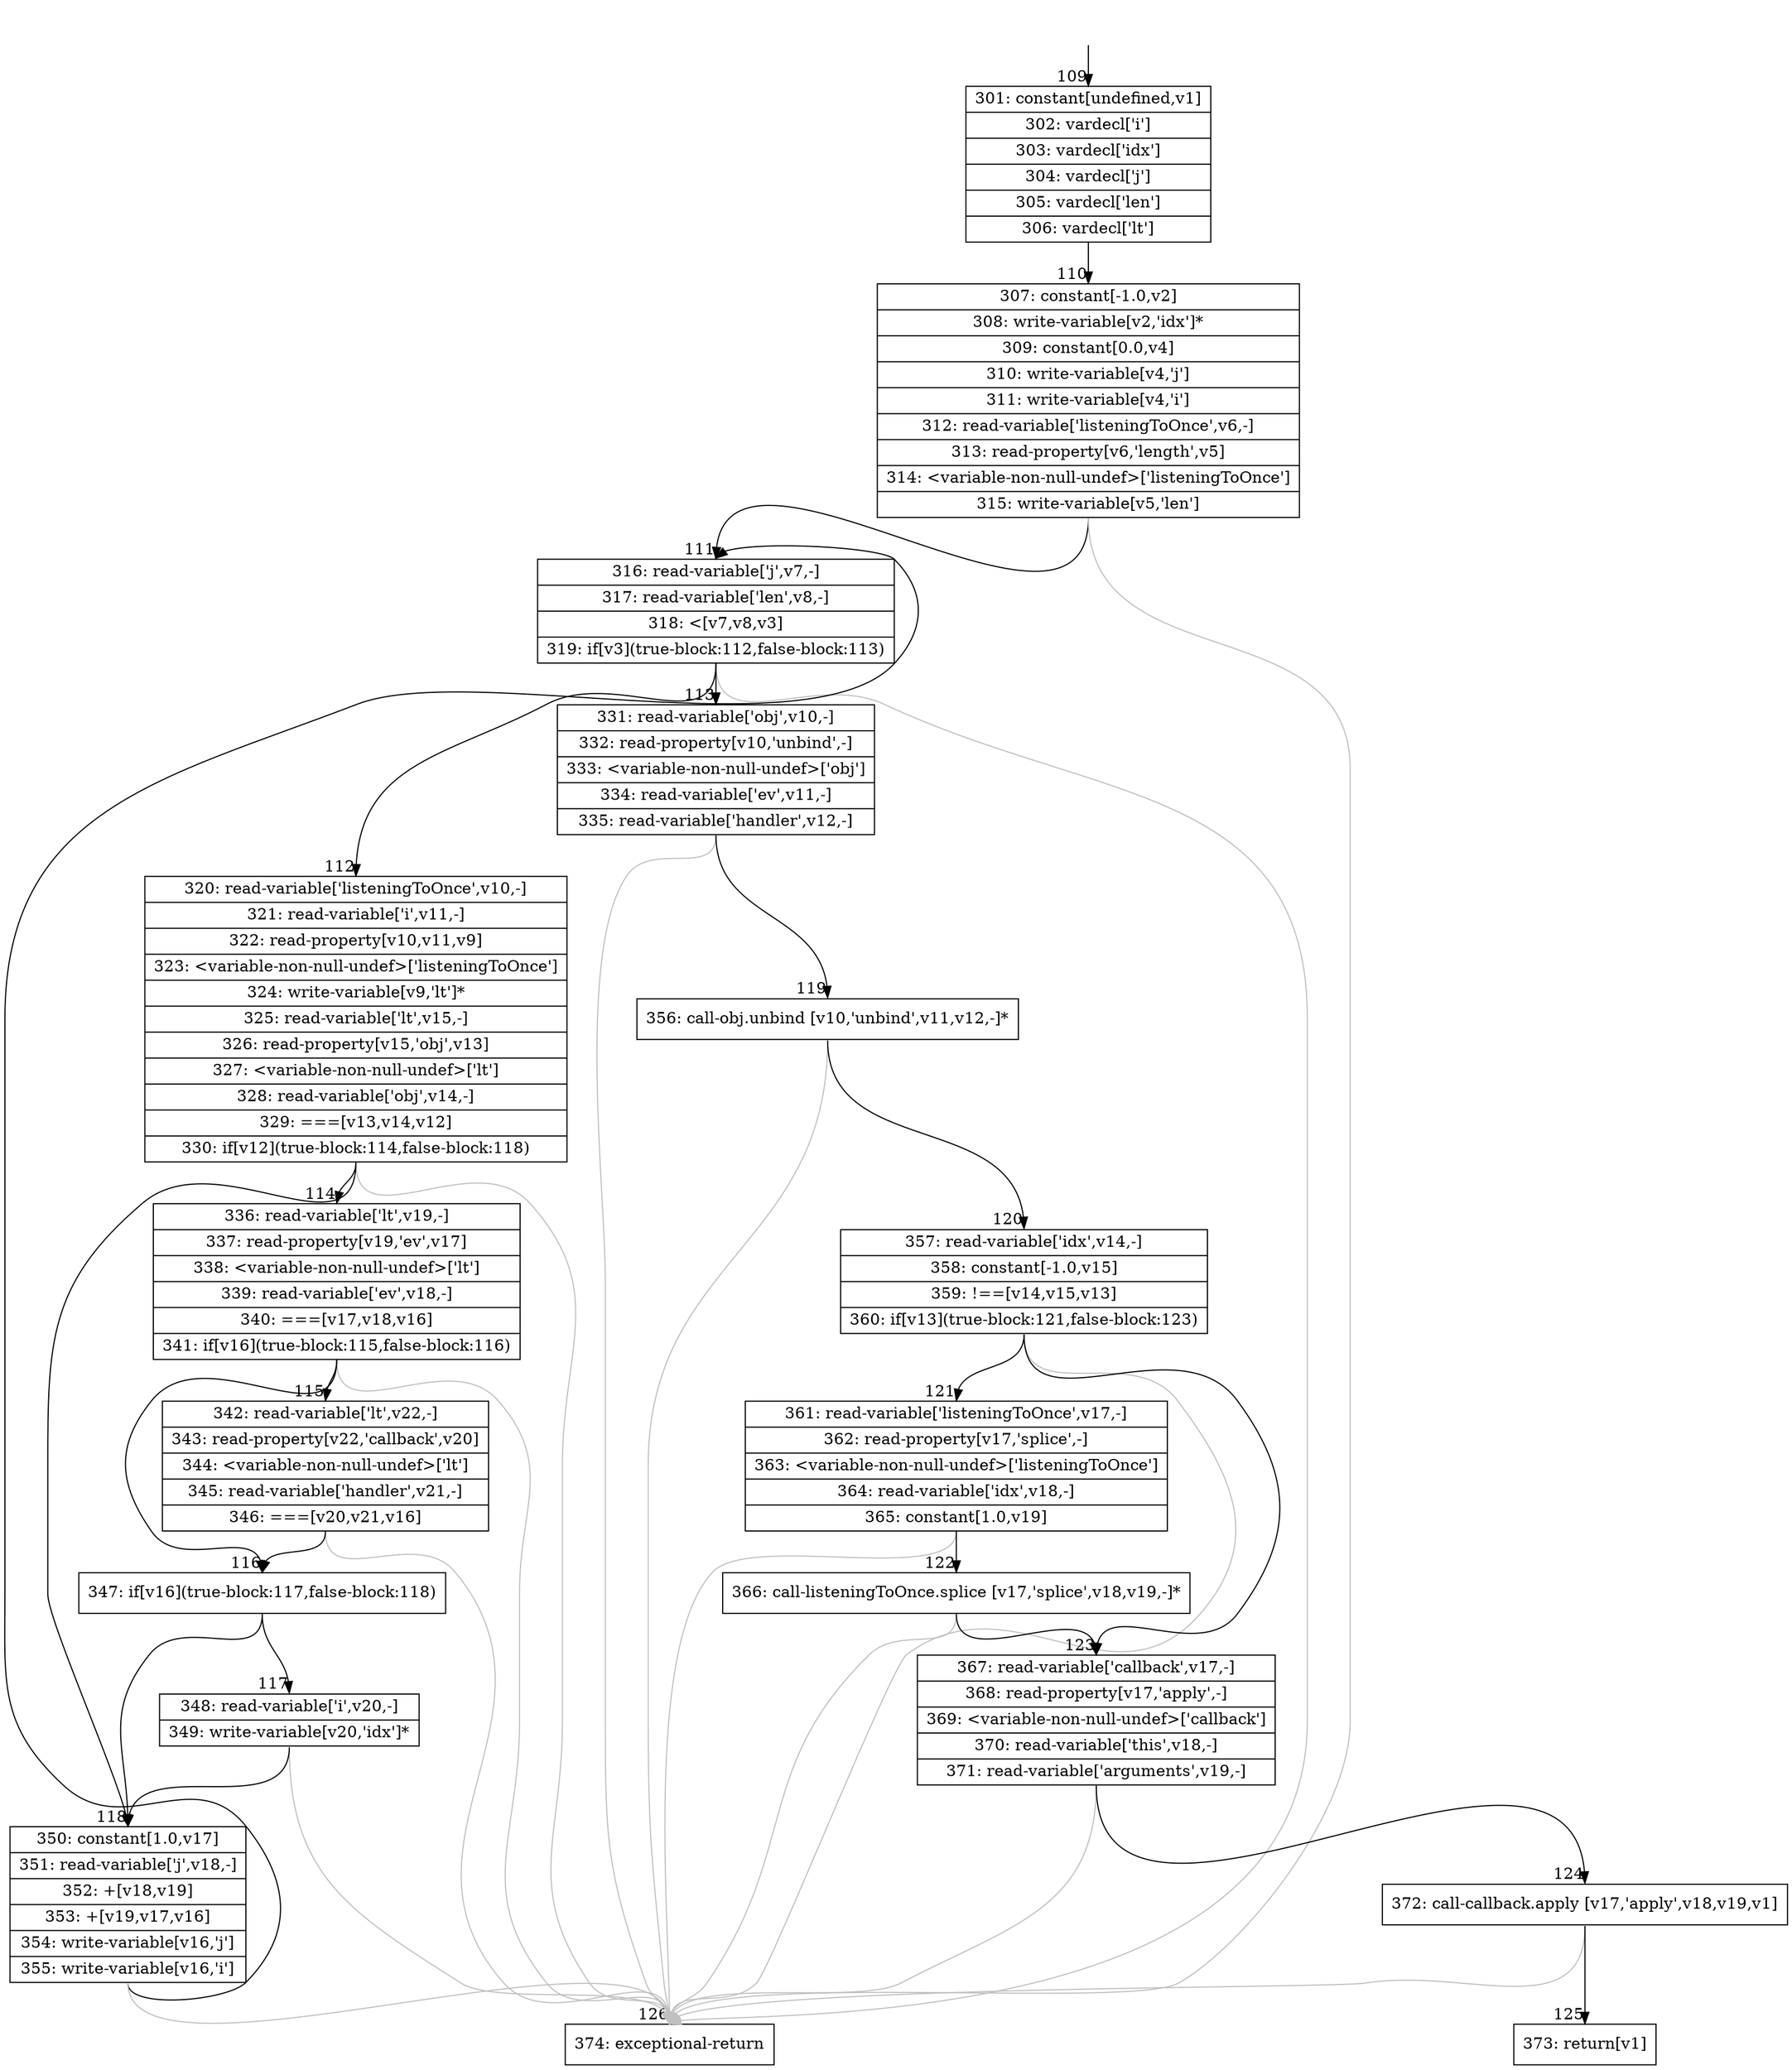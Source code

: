 digraph {
rankdir="TD"
BB_entry13[shape=none,label=""];
BB_entry13 -> BB109 [tailport=s, headport=n, headlabel="    109"]
BB109 [shape=record label="{301: constant[undefined,v1]|302: vardecl['i']|303: vardecl['idx']|304: vardecl['j']|305: vardecl['len']|306: vardecl['lt']}" ] 
BB109 -> BB110 [tailport=s, headport=n, headlabel="      110"]
BB110 [shape=record label="{307: constant[-1.0,v2]|308: write-variable[v2,'idx']*|309: constant[0.0,v4]|310: write-variable[v4,'j']|311: write-variable[v4,'i']|312: read-variable['listeningToOnce',v6,-]|313: read-property[v6,'length',v5]|314: \<variable-non-null-undef\>['listeningToOnce']|315: write-variable[v5,'len']}" ] 
BB110 -> BB111 [tailport=s, headport=n, headlabel="      111"]
BB110 -> BB126 [tailport=s, headport=n, color=gray, headlabel="      126"]
BB111 [shape=record label="{316: read-variable['j',v7,-]|317: read-variable['len',v8,-]|318: \<[v7,v8,v3]|319: if[v3](true-block:112,false-block:113)}" ] 
BB111 -> BB112 [tailport=s, headport=n, headlabel="      112"]
BB111 -> BB113 [tailport=s, headport=n, headlabel="      113"]
BB111 -> BB126 [tailport=s, headport=n, color=gray]
BB112 [shape=record label="{320: read-variable['listeningToOnce',v10,-]|321: read-variable['i',v11,-]|322: read-property[v10,v11,v9]|323: \<variable-non-null-undef\>['listeningToOnce']|324: write-variable[v9,'lt']*|325: read-variable['lt',v15,-]|326: read-property[v15,'obj',v13]|327: \<variable-non-null-undef\>['lt']|328: read-variable['obj',v14,-]|329: ===[v13,v14,v12]|330: if[v12](true-block:114,false-block:118)}" ] 
BB112 -> BB114 [tailport=s, headport=n, headlabel="      114"]
BB112 -> BB118 [tailport=s, headport=n, headlabel="      118"]
BB112 -> BB126 [tailport=s, headport=n, color=gray]
BB113 [shape=record label="{331: read-variable['obj',v10,-]|332: read-property[v10,'unbind',-]|333: \<variable-non-null-undef\>['obj']|334: read-variable['ev',v11,-]|335: read-variable['handler',v12,-]}" ] 
BB113 -> BB119 [tailport=s, headport=n, headlabel="      119"]
BB113 -> BB126 [tailport=s, headport=n, color=gray]
BB114 [shape=record label="{336: read-variable['lt',v19,-]|337: read-property[v19,'ev',v17]|338: \<variable-non-null-undef\>['lt']|339: read-variable['ev',v18,-]|340: ===[v17,v18,v16]|341: if[v16](true-block:115,false-block:116)}" ] 
BB114 -> BB116 [tailport=s, headport=n, headlabel="      116"]
BB114 -> BB115 [tailport=s, headport=n, headlabel="      115"]
BB114 -> BB126 [tailport=s, headport=n, color=gray]
BB115 [shape=record label="{342: read-variable['lt',v22,-]|343: read-property[v22,'callback',v20]|344: \<variable-non-null-undef\>['lt']|345: read-variable['handler',v21,-]|346: ===[v20,v21,v16]}" ] 
BB115 -> BB116 [tailport=s, headport=n]
BB115 -> BB126 [tailport=s, headport=n, color=gray]
BB116 [shape=record label="{347: if[v16](true-block:117,false-block:118)}" ] 
BB116 -> BB117 [tailport=s, headport=n, headlabel="      117"]
BB116 -> BB118 [tailport=s, headport=n]
BB117 [shape=record label="{348: read-variable['i',v20,-]|349: write-variable[v20,'idx']*}" ] 
BB117 -> BB118 [tailport=s, headport=n]
BB117 -> BB126 [tailport=s, headport=n, color=gray]
BB118 [shape=record label="{350: constant[1.0,v17]|351: read-variable['j',v18,-]|352: +[v18,v19]|353: +[v19,v17,v16]|354: write-variable[v16,'j']|355: write-variable[v16,'i']}" ] 
BB118 -> BB111 [tailport=s, headport=n]
BB118 -> BB126 [tailport=s, headport=n, color=gray]
BB119 [shape=record label="{356: call-obj.unbind [v10,'unbind',v11,v12,-]*}" ] 
BB119 -> BB120 [tailport=s, headport=n, headlabel="      120"]
BB119 -> BB126 [tailport=s, headport=n, color=gray]
BB120 [shape=record label="{357: read-variable['idx',v14,-]|358: constant[-1.0,v15]|359: !==[v14,v15,v13]|360: if[v13](true-block:121,false-block:123)}" ] 
BB120 -> BB121 [tailport=s, headport=n, headlabel="      121"]
BB120 -> BB123 [tailport=s, headport=n, headlabel="      123"]
BB120 -> BB126 [tailport=s, headport=n, color=gray]
BB121 [shape=record label="{361: read-variable['listeningToOnce',v17,-]|362: read-property[v17,'splice',-]|363: \<variable-non-null-undef\>['listeningToOnce']|364: read-variable['idx',v18,-]|365: constant[1.0,v19]}" ] 
BB121 -> BB122 [tailport=s, headport=n, headlabel="      122"]
BB121 -> BB126 [tailport=s, headport=n, color=gray]
BB122 [shape=record label="{366: call-listeningToOnce.splice [v17,'splice',v18,v19,-]*}" ] 
BB122 -> BB123 [tailport=s, headport=n]
BB122 -> BB126 [tailport=s, headport=n, color=gray]
BB123 [shape=record label="{367: read-variable['callback',v17,-]|368: read-property[v17,'apply',-]|369: \<variable-non-null-undef\>['callback']|370: read-variable['this',v18,-]|371: read-variable['arguments',v19,-]}" ] 
BB123 -> BB124 [tailport=s, headport=n, headlabel="      124"]
BB123 -> BB126 [tailport=s, headport=n, color=gray]
BB124 [shape=record label="{372: call-callback.apply [v17,'apply',v18,v19,v1]}" ] 
BB124 -> BB125 [tailport=s, headport=n, headlabel="      125"]
BB124 -> BB126 [tailport=s, headport=n, color=gray]
BB125 [shape=record label="{373: return[v1]}" ] 
BB126 [shape=record label="{374: exceptional-return}" ] 
//#$~ 81
}
